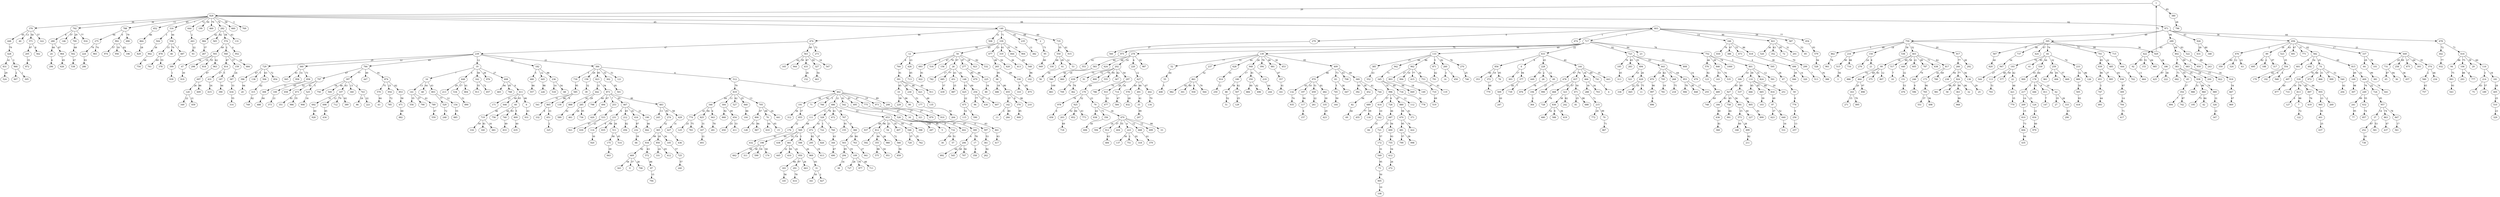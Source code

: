 @startuml
digraph G {
	1 -> 828 [label = 20]
	1 -> 380 [label = 85]
	828 -> 282 [label = 74]
	828 -> 140 [label = 65]
	828 -> 603 [label = 99]
	828 -> 971 [label = 62]
	828 -> 376 [label = 30]
	828 -> 792 [label = 36]
	828 -> 788 [label = 11]
	828 -> 652 [label = 65]
	828 -> 316 [label = 7]
	828 -> 199 [label = 30]
	828 -> 460 [label = 79]
	828 -> 644 [label = 72]
	828 -> 660 [label = 58]
	828 -> 769 [label = 3]
	282 -> 574 [label = 58]
	282 -> 565 [label = 82]
	282 -> 984 [label = 42]
	282 -> 131 [label = 43]
	140 -> 474 [label = 86]
	140 -> 339 [label = 71]
	140 -> 235 [label = 61]
	140 -> 2 [label = 88]
	140 -> 735 [label = 60]
	140 -> 508 [label = 51]
	603 -> 717 [label = 1]
	603 -> 166 [label = 14]
	603 -> 821 [label = 90]
	603 -> 587 [label = 39]
	603 -> 454 [label = 77]
	603 -> 279 [label = 0]
	603 -> 674 [label = 1]
	717 -> 752 [label = 76]
	717 -> 975 [label = 4]
	717 -> 278 [label = 75]
	717 -> 139 [label = 96]
	717 -> 133 [label = 60]
	717 -> 633 [label = 22]
	717 -> 723 [label = 92]
	717 -> 23 [label = 84]
	474 -> 239 [label = 47]
	474 -> 563 [label = 48]
	474 -> 273 [label = 73]
	166 -> 386 [label = 47]
	166 -> 673 [label = 53]
	166 -> 618 [label = 86]
	166 -> 830 [label = 76]
	752 -> 801 [label = 5]
	752 -> 576 [label = 46]
	752 -> 846 [label = 26]
	752 -> 1000 [label = 74]
	975 -> 553 [label = 61]
	339 -> 12 [label = 92]
	339 -> 50 [label = 65]
	339 -> 677 [label = 23]
	339 -> 319 [label = 61]
	339 -> 844 [label = 51]
	339 -> 904 [label = 76]
	971 -> 656 [label = 36]
	971 -> 678 [label = 44]
	971 -> 759 [label = 83]
	971 -> 395 [label = 49]
	971 -> 289 [label = 96]
	971 -> 926 [label = 43]
	239 -> 384 [label = 21]
	239 -> 729 [label = 29]
	239 -> 360 [label = 22]
	239 -> 784 [label = 69]
	239 -> 19 [label = 12]
	239 -> 182 [label = 62]
	656 -> 582 [label = 62]
	656 -> 337 [label = 17]
	656 -> 649 [label = 21]
	656 -> 676 [label = 2]
	656 -> 89 [label = 39]
	656 -> 523 [label = 63]
	656 -> 691 [label = 67]
	656 -> 771 [label = 31]
	384 -> 512 [label = 6]
	384 -> 730 [label = 5]
	384 -> 158 [label = 29]
	384 -> 823 [label = 95]
	384 -> 302 [label = 33]
	384 -> 121 [label = 51]
	801 -> 306 [label = 10]
	801 -> 110 [label = 38]
	801 -> 824 [label = 31]
	801 -> 591 [label = 12]
	278 -> 202 [label = 16]
	278 -> 220 [label = 6]
	278 -> 987 [label = 91]
	278 -> 583 [label = 44]
	278 -> 624 [label = 68]
	729 -> 138 [label = 3]
	729 -> 506 [label = 63]
	729 -> 854 [label = 72]
	729 -> 396 [label = 67]
	202 -> 555 [label = 95]
	202 -> 367 [label = 62]
	202 -> 297 [label = 50]
	202 -> 639 [label = 75]
	202 -> 91 [label = 72]
	202 -> 800 [label = 79]
	512 -> 462 [label = 49]
	512 -> 819 [label = 79]
	678 -> 616 [label = 71]
	678 -> 442 [label = 72]
	139 -> 409 [label = 95]
	139 -> 52 [label = 77]
	139 -> 237 [label = 51]
	139 -> 628 [label = 44]
	139 -> 948 [label = 26]
	139 -> 394 [label = 78]
	139 -> 881 [label = 46]
	139 -> 453 [label = 30]
	133 -> 942 [label = 66]
	133 -> 962 [label = 86]
	133 -> 871 [label = 5]
	133 -> 260 [label = 92]
	133 -> 270 [label = 76]
	133 -> 385 [label = 15]
	409 -> 369 [label = 49]
	409 -> 970 [label = 86]
	409 -> 83 [label = 73]
	409 -> 708 [label = 43]
	821 -> 352 [label = 63]
	821 -> 72 [label = 95]
	821 -> 201 [label = 31]
	821 -> 520 [label = 36]
	376 -> 448 [label = 95]
	376 -> 571 [label = 58]
	376 -> 322 [label = 57]
	376 -> 40 [label = 13]
	633 -> 144 [label = 40]
	633 -> 856 [label = 6]
	633 -> 8 [label = 6]
	633 -> 228 [label = 45]
	942 -> 345 [label = 71]
	555 -> 170 [label = 69]
	360 -> 858 [label = 73]
	360 -> 945 [label = 81]
	360 -> 958 [label = 14]
	462 -> 486 [label = 21]
	462 -> 542 [label = 61]
	462 -> 495 [label = 81]
	462 -> 775 [label = 47]
	462 -> 973 [label = 10]
	462 -> 208 [label = 89]
	462 -> 191 [label = 26]
	462 -> 71 [label = 50]
	462 -> 766 [label = 3]
	759 -> 403 [label = 52]
	759 -> 917 [label = 20]
	759 -> 929 [label = 36]
	759 -> 862 [label = 5]
	759 -> 216 [label = 88]
	759 -> 150 [label = 18]
	759 -> 536 [label = 58]
	395 -> 44 [label = 74]
	395 -> 701 [label = 75]
	395 -> 715 [label = 90]
	395 -> 567 [label = 37]
	395 -> 737 [label = 90]
	395 -> 424 [label = 47]
	306 -> 927 [label = 85]
	306 -> 537 [label = 49]
	144 -> 478 [label = 47]
	144 -> 837 [label = 76]
	144 -> 466 [label = 34]
	144 -> 741 [label = 69]
	144 -> 443 [label = 35]
	486 -> 767 [label = 38]
	486 -> 653 [label = 22]
	486 -> 111 [label = 11]
	486 -> 328 [label = 76]
	486 -> 672 [label = 61]
	582 -> 74 [label = 25]
	582 -> 815 [label = 49]
	582 -> 601 [label = 8]
	582 -> 492 [label = 54]
	337 -> 101 [label = 70]
	337 -> 64 [label = 29]
	792 -> 280 [label = 6]
	792 -> 916 [label = 77]
	792 -> 700 [label = 29]
	792 -> 146 [label = 37]
	784 -> 397 [label = 77]
	784 -> 447 [label = 49]
	784 -> 874 [label = 91]
	784 -> 797 [label = 67]
	12 -> 426 [label = 23]
	12 -> 764 [label = 6]
	50 -> 26 [label = 97]
	50 -> 277 [label = 97]
	50 -> 923 [label = 18]
	50 -> 532 [label = 92]
	50 -> 693 [label = 2]
	50 -> 516 [label = 47]
	50 -> 156 [label = 78]
	478 -> 990 [label = 7]
	26 -> 451 [label = 43]
	26 -> 148 [label = 61]
	26 -> 782 [label = 17]
	26 -> 685 [label = 77]
	397 -> 107 [label = 43]
	397 -> 340 [label = 13]
	397 -> 743 [label = 2]
	397 -> 750 [label = 54]
	397 -> 500 [label = 46]
	730 -> 585 [label = 95]
	576 -> 123 [label = 92]
	587 -> 85 [label = 53]
	426 -> 713 [label = 65]
	44 -> 530 [label = 44]
	44 -> 259 [label = 32]
	44 -> 233 [label = 74]
	44 -> 193 [label = 79]
	44 -> 41 [label = 95]
	767 -> 366 [label = 9]
	767 -> 155 [label = 91]
	856 -> 78 [label = 95]
	856 -> 353 [label = 90]
	856 -> 372 [label = 19]
	574 -> 593 [label = 49]
	574 -> 940 [label = 2]
	574 -> 952 [label = 4]
	386 -> 595 [label = 4]
	352 -> 299 [label = 70]
	403 -> 817 [label = 62]
	403 -> 99 [label = 18]
	403 -> 517 [label = 69]
	403 -> 440 [label = 38]
	403 -> 605 [label = 21]
	403 -> 787 [label = 80]
	403 -> 638 [label = 71]
	788 -> 992 [label = 0]
	788 -> 275 [label = 94]
	788 -> 690 [label = 79]
	110 -> 666 [label = 65]
	110 -> 665 [label = 65]
	110 -> 816 [label = 68]
	110 -> 251 [label = 20]
	585 -> 541 [label = 31]
	585 -> 865 [label = 86]
	585 -> 130 [label = 9]
	530 -> 178 [label = 64]
	530 -> 900 [label = 55]
	652 -> 864 [label = 86]
	297 -> 933 [label = 26]
	297 -> 714 [label = 34]
	297 -> 786 [label = 70]
	454 -> 579 [label = 93]
	289 -> 622 [label = 93]
	289 -> 802 [label = 69]
	289 -> 522 [label = 93]
	926 -> 348 [label = 80]
	926 -> 631 [label = 28]
	448 -> 428 [label = 79]
	19 -> 608 [label = 27]
	19 -> 16 [label = 7]
	19 -> 648 [label = 4]
	19 -> 162 [label = 58]
	19 -> 976 [label = 28]
	259 -> 406 [label = 93]
	259 -> 669 [label = 57]
	259 -> 961 [label = 84]
	345 -> 734 [label = 49]
	345 -> 849 [label = 94]
	345 -> 996 [label = 14]
	653 -> 812 [label = 96]
	653 -> 54 [label = 21]
	653 -> 407 [label = 16]
	653 -> 546 [label = 59]
	653 -> 398 [label = 24]
	653 -> 937 [label = 89]
	380 -> 796 [label = 26]
	622 -> 985 [label = 64]
	622 -> 92 [label = 85]
	622 -> 153 [label = 51]
	316 -> 558 [label = 44]
	316 -> 504 [label = 3]
	734 -> 778 [label = 32]
	451 -> 887 [label = 25]
	701 -> 839 [label = 85]
	701 -> 485 [label = 22]
	170 -> 79 [label = 23]
	170 -> 978 [label = 78]
	170 -> 925 [label = 52]
	677 -> 265 [label = 48]
	677 -> 620 [label = 50]
	107 -> 698 [label = 12]
	107 -> 712 [label = 70]
	107 -> 389 [label = 62]
	107 -> 692 [label = 31]
	864 -> 829 [label = 28]
	74 -> 540 [label = 51]
	74 -> 539 [label = 76]
	74 -> 972 [label = 48]
	74 -> 866 [label = 31]
	74 -> 999 [label = 77]
	815 -> 400 [label = 33]
	815 -> 169 [label = 49]
	962 -> 415 [label = 77]
	962 -> 753 [label = 26]
	962 -> 903 [label = 27]
	962 -> 994 [label = 10]
	299 -> 513 [label = 7]
	235 -> 382 [label = 13]
	52 -> 55 [label = 44]
	812 -> 355 [label = 46]
	812 -> 980 [label = 28]
	812 -> 592 [label = 7]
	649 -> 393 [label = 64]
	649 -> 374 [label = 35]
	649 -> 731 [label = 29]
	649 -> 258 [label = 89]
	649 -> 675 [label = 17]
	79 -> 470 [label = 34]
	79 -> 838 [label = 44]
	79 -> 356 [label = 73]
	676 -> 324 [label = 12]
	676 -> 63 [label = 23]
	676 -> 359 [label = 60]
	593 -> 963 [label = 62]
	593 -> 47 [label = 54]
	593 -> 298 [label = 19]
	593 -> 818 [label = 55]
	111 -> 569 [label = 68]
	616 -> 116 [label = 60]
	616 -> 94 [label = 88]
	616 -> 106 [label = 75]
	616 -> 29 [label = 39]
	400 -> 249 [label = 76]
	400 -> 724 [label = 22]
	400 -> 641 [label = 74]
	764 -> 391 [label = 91]
	506 -> 315 [label = 62]
	428 -> 831 [label = 41]
	428 -> 966 [label = 3]
	817 -> 780 [label = 69]
	817 -> 173 [label = 34]
	158 -> 39 [label = 32]
	802 -> 959 [label = 8]
	802 -> 383 [label = 7]
	802 -> 683 [label = 90]
	470 -> 223 [label = 4]
	470 -> 668 [label = 12]
	470 -> 699 [label = 12]
	470 -> 33 [label = 98]
	470 -> 594 [label = 16]
	470 -> 912 [label = 37]
	470 -> 404 [label = 55]
	927 -> 891 [label = 56]
	927 -> 184 [label = 81]
	927 -> 758 [label = 45]
	723 -> 694 [label = 55]
	723 -> 643 [label = 63]
	723 -> 808 [label = 94]
	723 -> 185 [label = 76]
	723 -> 283 [label = 65]
	280 -> 964 [label = 67]
	280 -> 24 [label = 66]
	608 -> 611 [label = 6]
	608 -> 465 [label = 94]
	608 -> 768 [label = 85]
	355 -> 951 [label = 50]
	355 -> 575 [label = 98]
	940 -> 814 [label = 87]
	940 -> 159 [label = 57]
	940 -> 684 [label = 16]
	223 -> 137 [label = 56]
	223 -> 751 [label = 2]
	223 -> 318 [label = 81]
	277 -> 679 [label = 85]
	277 -> 225 [label = 88]
	665 -> 103 [label = 39]
	249 -> 632 [label = 55]
	249 -> 241 [label = 99]
	328 -> 472 [label = 41]
	328 -> 722 [label = 1]
	328 -> 760 [label = 7]
	16 -> 803 [label = 43]
	16 -> 141 [label = 13]
	16 -> 48 [label = 44]
	715 -> 444 [label = 75]
	871 -> 791 [label = 42]
	823 -> 873 [label = 54]
	823 -> 642 [label = 21]
	563 -> 944 [label = 39]
	563 -> 433 [label = 67]
	563 -> 327 [label = 92]
	563 -> 547 [label = 16]
	563 -> 165 [label = 62]
	992 -> 196 [label = 83]
	992 -> 974 [label = 57]
	992 -> 956 [label = 18]
	558 -> 487 [label = 7]
	558 -> 878 [label = 15]
	558 -> 46 [label = 76]
	542 -> 526 [label = 8]
	319 -> 413 [label = 36]
	366 -> 503 [label = 20]
	366 -> 763 [label = 84]
	874 -> 853 [label = 62]
	874 -> 570 [label = 75]
	874 -> 954 [label = 23]
	648 -> 804 [label = 61]
	648 -> 213 [label = 29]
	648 -> 534 [label = 17]
	595 -> 67 [label = 26]
	265 -> 98 [label = 95]
	265 -> 338 [label = 89]
	495 -> 34 [label = 87]
	873 -> 253 [label = 7]
	873 -> 467 [label = 65]
	873 -> 483 [label = 46]
	873 -> 798 [label = 60]
	873 -> 494 [label = 67]
	668 -> 379 [label = 61]
	611 -> 646 [label = 40]
	611 -> 60 [label = 65]
	611 -> 6 [label = 66]
	611 -> 171 [label = 21]
	694 -> 629 [label = 26]
	694 -> 521 [label = 53]
	253 -> 533 [label = 20]
	233 -> 126 [label = 86]
	233 -> 889 [label = 32]
	99 -> 886 [label = 74]
	99 -> 464 [label = 69]
	99 -> 375 [label = 81]
	99 -> 807 [label = 12]
	526 -> 5 [label = 46]
	526 -> 732 [label = 9]
	526 -> 287 [label = 100]
	302 -> 501 [label = 81]
	8 -> 377 [label = 94]
	8 -> 303 [label = 17]
	963 -> 697 [label = 87]
	569 -> 661 [label = 14]
	569 -> 598 [label = 3]
	569 -> 198 [label = 60]
	569 -> 438 [label = 10]
	2 -> 95 [label = 73]
	697 -> 120 [label = 26]
	697 -> 609 [label = 86]
	819 -> 705 [label = 13]
	819 -> 346 [label = 84]
	819 -> 304 [label = 11]
	819 -> 527 [label = 62]
	819 -> 840 [label = 25]
	34 -> 300 [label = 47]
	34 -> 597 [label = 4]
	34 -> 841 [label = 83]
	34 -> 602 [label = 97]
	173 -> 765 [label = 96]
	517 -> 18 [label = 7]
	237 -> 861 [label = 52]
	643 -> 953 [label = 64]
	643 -> 870 [label = 24]
	643 -> 795 [label = 62]
	643 -> 268 [label = 71]
	837 -> 323 [label = 57]
	837 -> 671 [label = 50]
	837 -> 468 [label = 45]
	369 -> 452 [label = 30]
	369 -> 744 [label = 61]
	369 -> 392 [label = 40]
	646 -> 719 [label = 46]
	846 -> 143 [label = 53]
	846 -> 535 [label = 74]
	182 -> 236 [label = 98]
	182 -> 480 [label = 5]
	182 -> 645 [label = 12]
	467 -> 231 [label = 4]
	467 -> 212 [label = 65]
	467 -> 416 [label = 41]
	467 -> 190 [label = 21]
	466 -> 703 [label = 16]
	466 -> 288 [label = 30]
	433 -> 152 [label = 26]
	220 -> 627 [label = 12]
	797 -> 473 [label = 81]
	797 -> 525 [label = 5]
	797 -> 658 [label = 52]
	60 -> 809 [label = 5]
	60 -> 756 [label = 44]
	60 -> 740 [label = 83]
	231 -> 511 [label = 26]
	231 -> 114 [label = 9]
	231 -> 835 [label = 98]
	383 -> 45 [label = 55]
	383 -> 938 [label = 25]
	383 -> 200 [label = 24]
	383 -> 682 [label = 71]
	178 -> 811 [label = 9]
	178 -> 62 [label = 10]
	178 -> 217 [label = 5]
	178 -> 446 [label = 81]
	169 -> 307 [label = 98]
	415 -> 710 [label = 97]
	724 -> 957 [label = 95]
	567 -> 820 [label = 40]
	775 -> 321 [label = 27]
	275 -> 983 [label = 74]
	275 -> 224 [label = 79]
	753 -> 119 [label = 61]
	891 -> 573 [label = 15]
	891 -> 227 [label = 40]
	811 -> 147 [label = 7]
	89 -> 188 [label = 2]
	89 -> 317 [label = 97]
	89 -> 695 [label = 82]
	917 -> 266 [label = 77]
	917 -> 292 [label = 28]
	62 -> 333 [label = 26]
	62 -> 27 [label = 35]
	440 -> 151 [label = 32]
	929 -> 186 [label = 24]
	929 -> 1 [label = 71]
	452 -> 82 [label = 94]
	970 -> 659 [label = 51]
	970 -> 482 [label = 81]
	970 -> 132 [label = 93]
	970 -> 197 [label = 10]
	116 -> 181 [label = 18]
	116 -> 214 [label = 3]
	483 -> 429 [label = 58]
	483 -> 245 [label = 13]
	483 -> 274 [label = 93]
	571 -> 562 [label = 8]
	571 -> 205 [label = 87]
	698 -> 434 [label = 85]
	429 -> 427 [label = 31]
	632 -> 857 [label = 74]
	737 -> 947 [label = 54]
	629 -> 845 [label = 35]
	629 -> 11 [label = 75]
	629 -> 336 [label = 22]
	933 -> 477 [label = 33]
	300 -> 206 [label = 4]
	300 -> 17 [label = 78]
	217 -> 124 [label = 15]
	217 -> 209 [label = 14]
	511 -> 514 [label = 45]
	511 -> 175 [label = 90]
	597 -> 361 [label = 53]
	809 -> 635 [label = 40]
	743 -> 221 [label = 22]
	743 -> 86 [label = 24]
	816 -> 97 [label = 49]
	744 -> 689 [label = 3]
	628 -> 914 [label = 55]
	862 -> 901 [label = 76]
	151 -> 476 [label = 53]
	814 -> 431 [label = 27]
	814 -> 187 [label = 5]
	377 -> 509 [label = 85]
	377 -> 739 [label = 7]
	627 -> 491 [label = 46]
	627 -> 402 [label = 67]
	627 -> 578 [label = 60]
	984 -> 267 [label = 37]
	45 -> 354 [label = 27]
	642 -> 285 [label = 29]
	642 -> 888 [label = 30]
	839 -> 851 [label = 96]
	839 -> 995 [label = 37]
	957 -> 37 [label = 14]
	957 -> 863 [label = 74]
	957 -> 847 [label = 78]
	212 -> 456 [label = 82]
	323 -> 242 [label = 82]
	323 -> 836 [label = 38]
	54 -> 566 [label = 72]
	82 -> 69 [label = 66]
	540 -> 204 [label = 43]
	787 -> 246 [label = 79]
	953 -> 848 [label = 38]
	953 -> 255 [label = 17]
	953 -> 906 [label = 78]
	661 -> 410 [label = 50]
	661 -> 950 [label = 41]
	661 -> 445 [label = 32]
	124 -> 834 [label = 21]
	996 -> 414 [label = 57]
	996 -> 726 [label = 6]
	996 -> 880 [label = 87]
	996 -> 112 [label = 12]
	870 -> 997 [label = 90]
	464 -> 163 [label = 20]
	464 -> 898 [label = 97]
	491 -> 35 [label = 41]
	148 -> 254 [label = 69]
	148 -> 625 [label = 62]
	795 -> 781 [label = 19]
	539 -> 813 [label = 78]
	539 -> 897 [label = 92]
	539 -> 955 [label = 94]
	539 -> 733 [label = 16]
	618 -> 496 [label = 38]
	47 -> 919 [label = 30]
	948 -> 180 [label = 17]
	948 -> 350 [label = 81]
	948 -> 219 [label = 17]
	813 -> 7 [label = 98]
	813 -> 127 [label = 0]
	266 -> 924 [label = 77]
	266 -> 136 [label = 56]
	266 -> 238 [label = 94]
	509 -> 247 [label = 20]
	120 -> 349 [label = 22]
	120 -> 459 [label = 21]
	241 -> 77 [label = 95]
	903 -> 149 [label = 18]
	175 -> 843 [label = 39]
	472 -> 826 [label = 37]
	472 -> 295 [label = 82]
	485 -> 936 [label = 83]
	254 -> 96 [label = 77]
	254 -> 430 [label = 37]
	254 -> 607 [label = 6]
	225 -> 80 [label = 34]
	659 -> 261 [label = 22]
	705 -> 806 [label = 47]
	705 -> 76 [label = 66]
	705 -> 441 [label = 24]
	64 -> 381 [label = 99]
	391 -> 230 [label = 29]
	391 -> 621 [label = 46]
	391 -> 911 [label = 40]
	391 -> 10 [label = 65]
	803 -> 154 [label = 12]
	803 -> 529 [label = 77]
	841 -> 417 [label = 63]
	193 -> 22 [label = 42]
	193 -> 113 [label = 80]
	193 -> 577 [label = 59]
	230 -> 177 [label = 51]
	279 -> 560 [label = 37]
	414 -> 342 [label = 10]
	494 -> 420 [label = 75]
	522 -> 243 [label = 99]
	83 -> 745 [label = 5]
	83 -> 647 [label = 30]
	806 -> 967 [label = 84]
	806 -> 128 [label = 51]
	726 -> 687 [label = 46]
	216 -> 716 [label = 88]
	216 -> 515 [label = 90]
	7 -> 122 [label = 72]
	938 -> 989 [label = 74]
	938 -> 988 [label = 51]
	938 -> 960 [label = 86]
	285 -> 736 [label = 95]
	285 -> 461 [label = 26]
	346 -> 774 [label = 41]
	346 -> 825 [label = 84]
	346 -> 943 [label = 6]
	162 -> 657 [label = 72]
	162 -> 913 [label = 55]
	98 -> 655 [label = 80]
	98 -> 686 [label = 18]
	416 -> 232 [label = 87]
	880 -> 371 [label = 41]
	880 -> 670 [label = 58]
	288 -> 215 [label = 71]
	94 -> 993 [label = 75]
	503 -> 109 [label = 55]
	503 -> 294 [label = 95]
	431 -> 615 [label = 24]
	274 -> 365 [label = 52]
	583 -> 586 [label = 56]
	583 -> 860 [label = 18]
	150 -> 21 [label = 8]
	150 -> 276 [label = 24]
	141 -> 556 [label = 35]
	141 -> 790 [label = 57]
	141 -> 789 [label = 61]
	504 -> 902 [label = 36]
	598 -> 969 [label = 26]
	402 -> 134 [label = 70]
	154 -> 885 [label = 55]
	529 -> 248 [label = 72]
	260 -> 450 [label = 1]
	260 -> 14 [label = 3]
	365 -> 850 [label = 20]
	365 -> 105 [label = 56]
	365 -> 934 [label = 99]
	936 -> 309 [label = 67]
	693 -> 922 [label = 91]
	215 -> 772 [label = 20]
	215 -> 70 [label = 99]
	861 -> 564 [label = 79]
	861 -> 982 [label = 92]
	861 -> 301 [label = 80]
	861 -> 930 [label = 4]
	687 -> 721 [label = 15]
	687 -> 600 [label = 56]
	76 -> 15 [label = 65]
	76 -> 610 [label = 44]
	309 -> 704 [label = 14]
	114 -> 920 [label = 30]
	482 -> 335 [label = 30]
	315 -> 749 [label = 82]
	850 -> 412 [label = 65]
	850 -> 331 [label = 24]
	625 -> 475 [label = 22]
	774 -> 125 [label = 25]
	774 -> 783 [label = 75]
	105 -> 725 [label = 57]
	719 -> 334 [label = 59]
	719 -> 160 [label = 81]
	719 -> 681 [label = 18]
	132 -> 935 [label = 74]
	993 -> 543 [label = 93]
	97 -> 640 [label = 52]
	97 -> 623 [label = 37]
	187 -> 390 [label = 44]
	236 -> 518 [label = 14]
	236 -> 68 [label = 54]
	304 -> 654 [label = 49]
	304 -> 868 [label = 92]
	232 -> 66 [label = 39]
	912 -> 484 [label = 63]
	765 -> 551 [label = 37]
	765 -> 498 [label = 56]
	721 -> 172 [label = 57]
	640 -> 531 [label = 16]
	639 -> 362 [label = 78]
	639 -> 709 [label = 76]
	670 -> 481 [label = 95]
	670 -> 422 [label = 74]
	808 -> 479 [label = 14]
	95 -> 949 [label = 80]
	180 -> 88 [label = 56]
	180 -> 507 [label = 62]
	523 -> 554 [label = 35]
	206 -> 892 [label = 64]
	206 -> 545 [label = 28]
	206 -> 707 [label = 56]
	22 -> 421 [label = 48]
	163 -> 271 [label = 15]
	163 -> 895 [label = 79]
	172 -> 549 [label = 31]
	181 -> 405 [label = 28]
	934 -> 469 [label = 92]
	934 -> 572 [label = 63]
	228 -> 28 [label = 2]
	228 -> 49 [label = 12]
	228 -> 449 [label = 83]
	374 -> 234 [label = 46]
	374 -> 580 [label = 2]
	35 -> 207 [label = 99]
	473 -> 351 [label = 81]
	473 -> 986 [label = 35]
	198 -> 599 [label = 18]
	198 -> 174 [label = 50]
	198 -> 662 [label = 58]
	198 -> 311 [label = 38]
	487 -> 399 [label = 76]
	190 -> 842 [label = 46]
	537 -> 805 [label = 60]
	671 -> 688 [label = 98]
	671 -> 81 [label = 25]
	997 -> 896 [label = 6]
	601 -> 497 [label = 9]
	480 -> 557 [label = 66]
	67 -> 59 [label = 10]
	897 -> 419 [label = 76]
	621 -> 135 [label = 48]
	578 -> 832 [label = 28]
	186 -> 425 [label = 97]
	186 -> 222 [label = 38]
	246 -> 596 [label = 9]
	732 -> 30 [label = 69]
	732 -> 57 [label = 51]
	683 -> 918 [label = 34]
	683 -> 822 [label = 15]
	644 -> 263 [label = 2]
	924 -> 363 [label = 90]
	924 -> 32 [label = 98]
	924 -> 981 [label = 98]
	924 -> 58 [label = 97]
	338 -> 875 [label = 95]
	338 -> 310 [label = 9]
	37 -> 252 [label = 87]
	37 -> 581 [label = 53]
	844 -> 548 [label = 83]
	645 -> 226 [label = 98]
	950 -> 183 [label = 94]
	950 -> 291 [label = 97]
	950 -> 663 [label = 26]
	710 -> 519 [label = 69]
	704 -> 617 [label = 71]
	858 -> 308 [label = 11]
	858 -> 100 [label = 65]
	205 -> 872 [label = 35]
	109 -> 711 [label = 48]
	109 -> 727 [label = 28]
	109 -> 977 [label = 78]
	700 -> 502 [label = 68]
	350 -> 884 [label = 60]
	350 -> 696 [label = 42]
	655 -> 142 [label = 37]
	655 -> 370 [label = 8]
	655 -> 210 [label = 96]
	469 -> 343 [label = 58]
	469 -> 9 [label = 37]
	469 -> 706 [label = 28]
	865 -> 332 [label = 8]
	865 -> 651 [label = 33]
	572 -> 87 [label = 86]
	28 -> 876 [label = 78]
	863 -> 437 [label = 47]
	989 -> 326 [label = 31]
	396 -> 20 [label = 64]
	745 -> 164 [label = 50]
	969 -> 31 [label = 93]
	853 -> 471 [label = 58]
	692 -> 928 [label = 60]
	372 -> 779 [label = 68]
	573 -> 499 [label = 28]
	573 -> 168 [label = 60]
	735 -> 915 [label = 61]
	735 -> 550 [label = 35]
	554 -> 568 [label = 4]
	554 -> 179 [label = 82]
	554 -> 192 [label = 0]
	17 -> 358 [label = 6]
	361 -> 262 [label = 92]
	546 -> 762 [label = 35]
	546 -> 720 [label = 37]
	902 -> 754 [label = 68]
	888 -> 589 [label = 92]
	113 -> 793 [label = 51]
	159 -> 387 [label = 24]
	978 -> 458 [label = 6]
	549 -> 73 [label = 95]
	363 -> 968 [label = 90]
	252 -> 738 [label = 24]
	878 -> 761 [label = 69]
	878 -> 378 [label = 55]
	714 -> 584 [label = 47]
	468 -> 728 [label = 76]
	268 -> 218 [label = 75]
	136 -> 25 [label = 29]
	760 -> 344 [label = 43]
	399 -> 939 [label = 1]
	185 -> 313 [label = 45]
	442 -> 932 [label = 77]
	224 -> 286 [label = 93]
	177 -> 264 [label = 54]
	481 -> 799 [label = 57]
	481 -> 998 [label = 39]
	947 -> 544 [label = 27]
	851 -> 747 [label = 3]
	834 -> 979 [label = 60]
	471 -> 882 [label = 68]
	333 -> 290 [label = 43]
	918 -> 667 [label = 54]
	405 -> 510 [label = 25]
	586 -> 883 [label = 100]
	142 -> 284 [label = 80]
	142 -> 13 [label = 2]
	263 -> 93 [label = 22]
	326 -> 347 [label = 21]
	600 -> 755 [label = 93]
	755 -> 612 [label = 54]
	10 -> 90 [label = 96]
	10 -> 229 [label = 38]
	73 -> 905 [label = 50]
	889 -> 505 [label = 50]
	342 -> 84 [label = 35]
	654 -> 411 [label = 33]
	654 -> 650 [label = 25]
	973 -> 879 [label = 27]
	183 -> 145 [label = 56]
	344 -> 490 [label = 67]
	548 -> 102 [label = 96]
	925 -> 203 [label = 52]
	925 -> 852 [label = 84]
	925 -> 773 [label = 43]
	88 -> 51 [label = 52]
	123 -> 489 [label = 44]
	270 -> 746 [label = 25]
	881 -> 357 [label = 67]
	427 -> 436 [label = 1]
	92 -> 664 [label = 13]
	497 -> 877 [label = 60]
	515 -> 3 [label = 56]
	335 -> 423 [label = 29]
	507 -> 129 [label = 25]
	579 -> 528 [label = 56]
	370 -> 909 [label = 85]
	214 -> 75 [label = 63]
	214 -> 189 [label = 57]
	203 -> 718 [label = 69]
	354 -> 894 [label = 7]
	354 -> 742 [label = 87]
	747 -> 893 [label = 44]
	184 -> 636 [label = 80]
	570 -> 43 [label = 84]
	106 -> 777 [label = 6]
	106 -> 293 [label = 88]
	510 -> 329 [label = 23]
	502 -> 538 [label = 47]
	208 -> 910 [label = 71]
	87 -> 794 [label = 15]
	387 -> 634 [label = 33]
	831 -> 524 [label = 29]
	59 -> 776 [label = 8]
	209 -> 810 [label = 15]
	905 -> 108 [label = 10]
	966 -> 907 [label = 2]
	966 -> 305 [label = 1]
	836 -> 619 [label = 38]
	836 -> 680 [label = 52]
	836 -> 588 [label = 9]
	634 -> 314 [label = 55]
	295 -> 613 [label = 19]
	308 -> 488 [label = 84]
	489 -> 748 [label = 69]
	505 -> 418 [label = 93]
	612 -> 272 [label = 26]
	31 -> 827 [label = 2]
	31 -> 341 [label = 50]
	758 -> 991 [label = 64]
	197 -> 117 [label = 94]
	6 -> 931 [label = 43]
	70 -> 867 [label = 71]
	294 -> 38 [label = 16]
	550 -> 61 [label = 29]
	550 -> 53 [label = 12]
	550 -> 330 [label = 68]
	327 -> 463 [label = 54]
	741 -> 4 [label = 7]
	291 -> 614 [label = 78]
	731 -> 36 [label = 94]
	731 -> 65 [label = 87]
	191 -> 855 [label = 37]
	191 -> 312 [label = 56]
	636 -> 368 [label = 81]
	566 -> 859 [label = 56]
	475 -> 590 [label = 3]
	475 -> 115 [label = 52]
	580 -> 757 [label = 65]
	357 -> 161 [label = 41]
	496 -> 946 [label = 30]
	496 -> 320 [label = 14]
	356 -> 606 [label = 50]
	955 -> 269 [label = 3]
	955 -> 965 [label = 23]
	667 -> 869 [label = 67]
	825 -> 167 [label = 31]
	55 -> 408 [label = 5]
	499 -> 211 [label = 82]
	49 -> 194 [label = 27]
	789 -> 559 [label = 47]
	194 -> 364 [label = 2]
	61 -> 56 [label = 54]
	533 -> 921 [label = 67]
	533 -> 630 [label = 21]
	685 -> 439 [label = 37]
	740 -> 833 [label = 49]
	914 -> 250 [label = 12]
	763 -> 941 [label = 27]
	219 -> 244 [label = 64]
	960 -> 42 [label = 84]
	960 -> 195 [label = 75]
	525 -> 908 [label = 16]
	776 -> 256 [label = 9]
	167 -> 493 [label = 21]
	805 -> 899 [label = 91]
	444 -> 702 [label = 9]
	810 -> 604 [label = 73]
	964 -> 626 [label = 45]
	385 -> 552 [label = 43]
	421 -> 770 [label = 35]
	954 -> 785 [label = 72]
	855 -> 176 [label = 32]
	689 -> 455 [label = 77]
	689 -> 118 [label = 39]
	965 -> 401 [label = 91]
	256 -> 257 [label = 13]
	840 -> 104 [label = 66]
	534 -> 890 [label = 51]
	651 -> 325 [label = 2]
	943 -> 281 [label = 78]
	401 -> 637 [label = 25]
	100 -> 373 [label = 21]
	258 -> 457 [label = 38]
	847 -> 561 [label = 17]
	604 -> 435 [label = 84]
	24 -> 296 [label = 6]
	528 -> 388 [label = 91]
	117 -> 157 [label = 6]
	176 -> 432 [label = 61]
	725 -> 240 [label = 57]
}
@enduml
